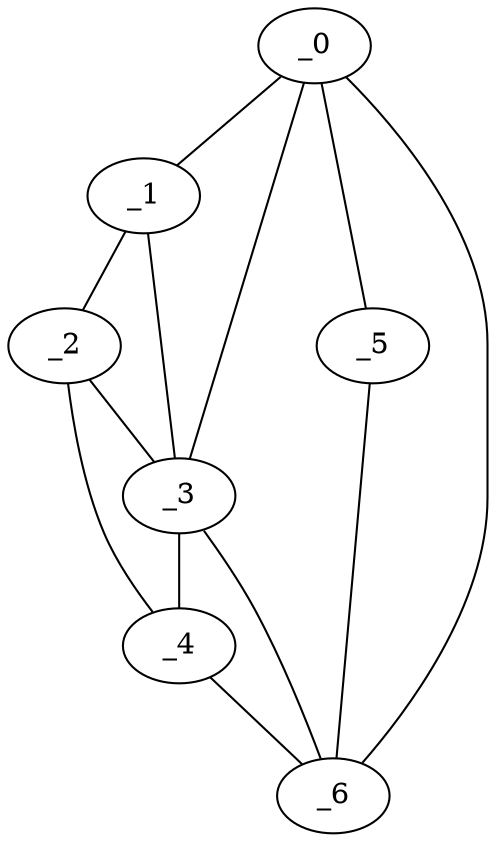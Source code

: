 graph "obj4__315.gxl" {
	_0	 [x=69,
		y=53];
	_1	 [x=71,
		y=33];
	_0 -- _1	 [valence=1];
	_3	 [x=77,
		y=29];
	_0 -- _3	 [valence=2];
	_5	 [x=92,
		y=59];
	_0 -- _5	 [valence=1];
	_6	 [x=100,
		y=45];
	_0 -- _6	 [valence=2];
	_2	 [x=76,
		y=24];
	_1 -- _2	 [valence=1];
	_1 -- _3	 [valence=2];
	_2 -- _3	 [valence=1];
	_4	 [x=81,
		y=24];
	_2 -- _4	 [valence=1];
	_3 -- _4	 [valence=2];
	_3 -- _6	 [valence=2];
	_4 -- _6	 [valence=1];
	_5 -- _6	 [valence=1];
}
